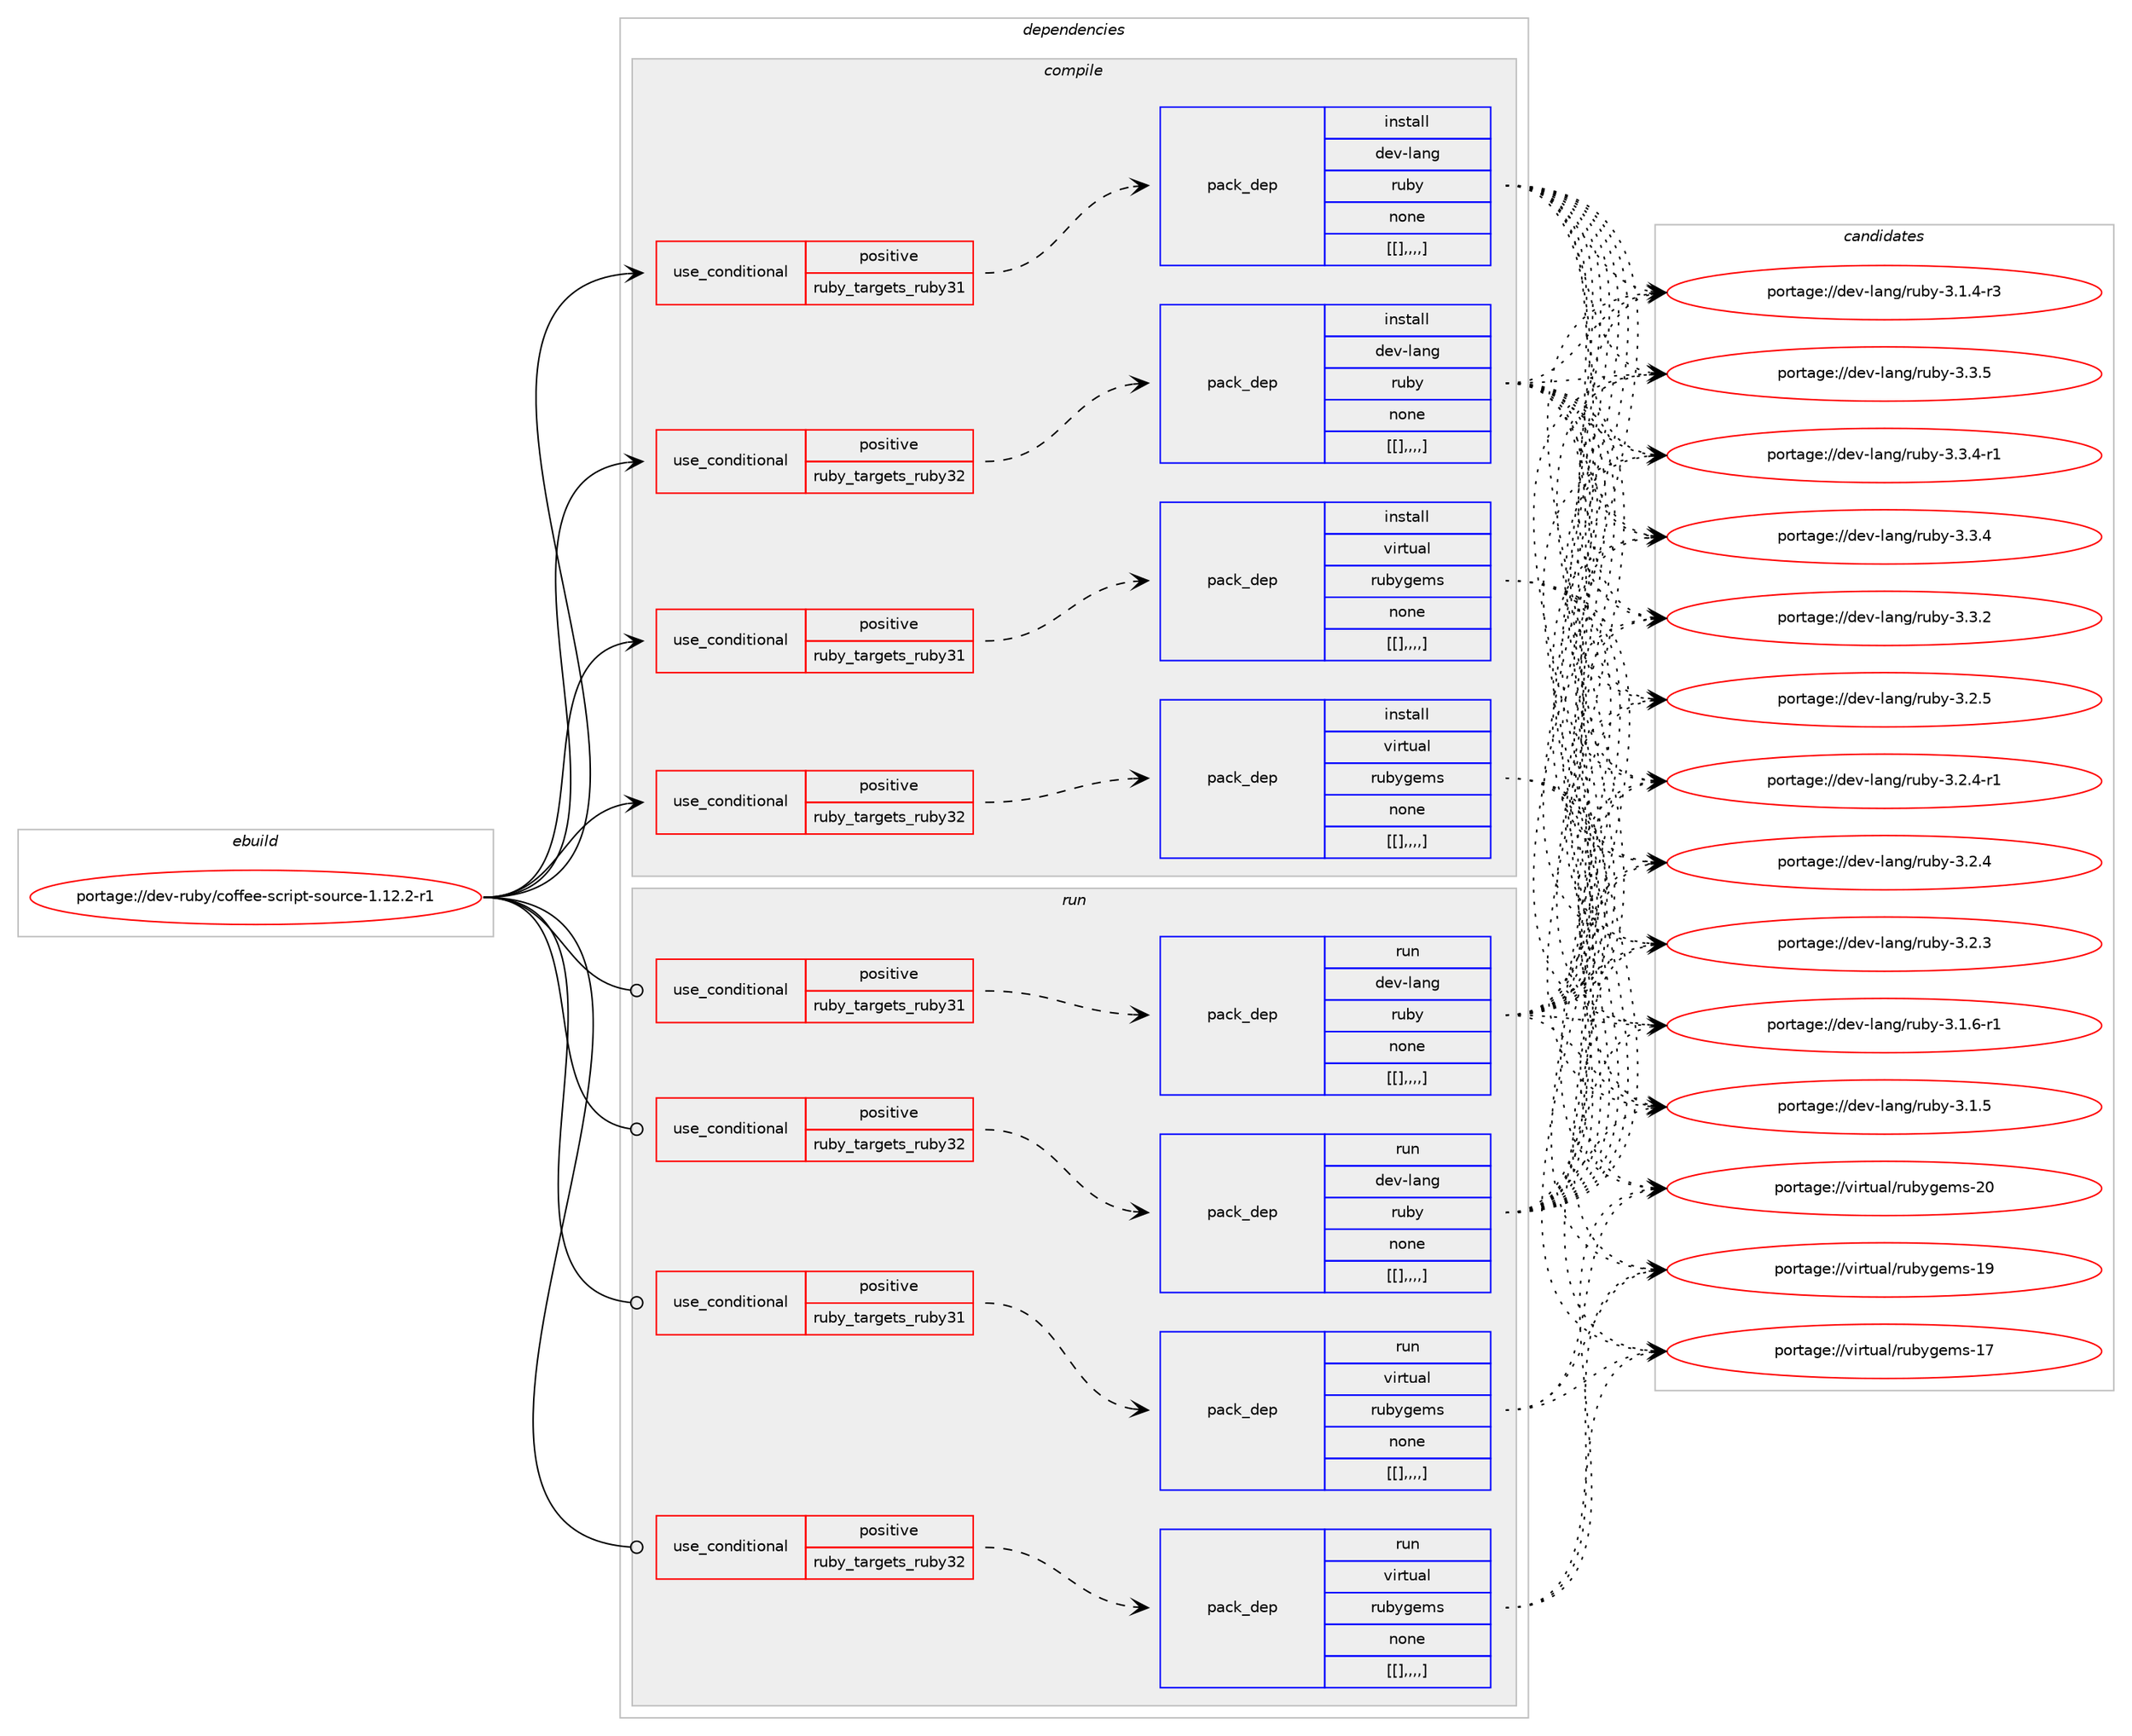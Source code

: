 digraph prolog {

# *************
# Graph options
# *************

newrank=true;
concentrate=true;
compound=true;
graph [rankdir=LR,fontname=Helvetica,fontsize=10,ranksep=1.5];#, ranksep=2.5, nodesep=0.2];
edge  [arrowhead=vee];
node  [fontname=Helvetica,fontsize=10];

# **********
# The ebuild
# **********

subgraph cluster_leftcol {
color=gray;
label=<<i>ebuild</i>>;
id [label="portage://dev-ruby/coffee-script-source-1.12.2-r1", color=red, width=4, href="../dev-ruby/coffee-script-source-1.12.2-r1.svg"];
}

# ****************
# The dependencies
# ****************

subgraph cluster_midcol {
color=gray;
label=<<i>dependencies</i>>;
subgraph cluster_compile {
fillcolor="#eeeeee";
style=filled;
label=<<i>compile</i>>;
subgraph cond46923 {
dependency181995 [label=<<TABLE BORDER="0" CELLBORDER="1" CELLSPACING="0" CELLPADDING="4"><TR><TD ROWSPAN="3" CELLPADDING="10">use_conditional</TD></TR><TR><TD>positive</TD></TR><TR><TD>ruby_targets_ruby31</TD></TR></TABLE>>, shape=none, color=red];
subgraph pack133786 {
dependency181996 [label=<<TABLE BORDER="0" CELLBORDER="1" CELLSPACING="0" CELLPADDING="4" WIDTH="220"><TR><TD ROWSPAN="6" CELLPADDING="30">pack_dep</TD></TR><TR><TD WIDTH="110">install</TD></TR><TR><TD>dev-lang</TD></TR><TR><TD>ruby</TD></TR><TR><TD>none</TD></TR><TR><TD>[[],,,,]</TD></TR></TABLE>>, shape=none, color=blue];
}
dependency181995:e -> dependency181996:w [weight=20,style="dashed",arrowhead="vee"];
}
id:e -> dependency181995:w [weight=20,style="solid",arrowhead="vee"];
subgraph cond46924 {
dependency181997 [label=<<TABLE BORDER="0" CELLBORDER="1" CELLSPACING="0" CELLPADDING="4"><TR><TD ROWSPAN="3" CELLPADDING="10">use_conditional</TD></TR><TR><TD>positive</TD></TR><TR><TD>ruby_targets_ruby31</TD></TR></TABLE>>, shape=none, color=red];
subgraph pack133787 {
dependency181998 [label=<<TABLE BORDER="0" CELLBORDER="1" CELLSPACING="0" CELLPADDING="4" WIDTH="220"><TR><TD ROWSPAN="6" CELLPADDING="30">pack_dep</TD></TR><TR><TD WIDTH="110">install</TD></TR><TR><TD>virtual</TD></TR><TR><TD>rubygems</TD></TR><TR><TD>none</TD></TR><TR><TD>[[],,,,]</TD></TR></TABLE>>, shape=none, color=blue];
}
dependency181997:e -> dependency181998:w [weight=20,style="dashed",arrowhead="vee"];
}
id:e -> dependency181997:w [weight=20,style="solid",arrowhead="vee"];
subgraph cond46925 {
dependency181999 [label=<<TABLE BORDER="0" CELLBORDER="1" CELLSPACING="0" CELLPADDING="4"><TR><TD ROWSPAN="3" CELLPADDING="10">use_conditional</TD></TR><TR><TD>positive</TD></TR><TR><TD>ruby_targets_ruby32</TD></TR></TABLE>>, shape=none, color=red];
subgraph pack133788 {
dependency182000 [label=<<TABLE BORDER="0" CELLBORDER="1" CELLSPACING="0" CELLPADDING="4" WIDTH="220"><TR><TD ROWSPAN="6" CELLPADDING="30">pack_dep</TD></TR><TR><TD WIDTH="110">install</TD></TR><TR><TD>dev-lang</TD></TR><TR><TD>ruby</TD></TR><TR><TD>none</TD></TR><TR><TD>[[],,,,]</TD></TR></TABLE>>, shape=none, color=blue];
}
dependency181999:e -> dependency182000:w [weight=20,style="dashed",arrowhead="vee"];
}
id:e -> dependency181999:w [weight=20,style="solid",arrowhead="vee"];
subgraph cond46926 {
dependency182001 [label=<<TABLE BORDER="0" CELLBORDER="1" CELLSPACING="0" CELLPADDING="4"><TR><TD ROWSPAN="3" CELLPADDING="10">use_conditional</TD></TR><TR><TD>positive</TD></TR><TR><TD>ruby_targets_ruby32</TD></TR></TABLE>>, shape=none, color=red];
subgraph pack133789 {
dependency182002 [label=<<TABLE BORDER="0" CELLBORDER="1" CELLSPACING="0" CELLPADDING="4" WIDTH="220"><TR><TD ROWSPAN="6" CELLPADDING="30">pack_dep</TD></TR><TR><TD WIDTH="110">install</TD></TR><TR><TD>virtual</TD></TR><TR><TD>rubygems</TD></TR><TR><TD>none</TD></TR><TR><TD>[[],,,,]</TD></TR></TABLE>>, shape=none, color=blue];
}
dependency182001:e -> dependency182002:w [weight=20,style="dashed",arrowhead="vee"];
}
id:e -> dependency182001:w [weight=20,style="solid",arrowhead="vee"];
}
subgraph cluster_compileandrun {
fillcolor="#eeeeee";
style=filled;
label=<<i>compile and run</i>>;
}
subgraph cluster_run {
fillcolor="#eeeeee";
style=filled;
label=<<i>run</i>>;
subgraph cond46927 {
dependency182003 [label=<<TABLE BORDER="0" CELLBORDER="1" CELLSPACING="0" CELLPADDING="4"><TR><TD ROWSPAN="3" CELLPADDING="10">use_conditional</TD></TR><TR><TD>positive</TD></TR><TR><TD>ruby_targets_ruby31</TD></TR></TABLE>>, shape=none, color=red];
subgraph pack133790 {
dependency182004 [label=<<TABLE BORDER="0" CELLBORDER="1" CELLSPACING="0" CELLPADDING="4" WIDTH="220"><TR><TD ROWSPAN="6" CELLPADDING="30">pack_dep</TD></TR><TR><TD WIDTH="110">run</TD></TR><TR><TD>dev-lang</TD></TR><TR><TD>ruby</TD></TR><TR><TD>none</TD></TR><TR><TD>[[],,,,]</TD></TR></TABLE>>, shape=none, color=blue];
}
dependency182003:e -> dependency182004:w [weight=20,style="dashed",arrowhead="vee"];
}
id:e -> dependency182003:w [weight=20,style="solid",arrowhead="odot"];
subgraph cond46928 {
dependency182005 [label=<<TABLE BORDER="0" CELLBORDER="1" CELLSPACING="0" CELLPADDING="4"><TR><TD ROWSPAN="3" CELLPADDING="10">use_conditional</TD></TR><TR><TD>positive</TD></TR><TR><TD>ruby_targets_ruby31</TD></TR></TABLE>>, shape=none, color=red];
subgraph pack133791 {
dependency182006 [label=<<TABLE BORDER="0" CELLBORDER="1" CELLSPACING="0" CELLPADDING="4" WIDTH="220"><TR><TD ROWSPAN="6" CELLPADDING="30">pack_dep</TD></TR><TR><TD WIDTH="110">run</TD></TR><TR><TD>virtual</TD></TR><TR><TD>rubygems</TD></TR><TR><TD>none</TD></TR><TR><TD>[[],,,,]</TD></TR></TABLE>>, shape=none, color=blue];
}
dependency182005:e -> dependency182006:w [weight=20,style="dashed",arrowhead="vee"];
}
id:e -> dependency182005:w [weight=20,style="solid",arrowhead="odot"];
subgraph cond46929 {
dependency182007 [label=<<TABLE BORDER="0" CELLBORDER="1" CELLSPACING="0" CELLPADDING="4"><TR><TD ROWSPAN="3" CELLPADDING="10">use_conditional</TD></TR><TR><TD>positive</TD></TR><TR><TD>ruby_targets_ruby32</TD></TR></TABLE>>, shape=none, color=red];
subgraph pack133792 {
dependency182008 [label=<<TABLE BORDER="0" CELLBORDER="1" CELLSPACING="0" CELLPADDING="4" WIDTH="220"><TR><TD ROWSPAN="6" CELLPADDING="30">pack_dep</TD></TR><TR><TD WIDTH="110">run</TD></TR><TR><TD>dev-lang</TD></TR><TR><TD>ruby</TD></TR><TR><TD>none</TD></TR><TR><TD>[[],,,,]</TD></TR></TABLE>>, shape=none, color=blue];
}
dependency182007:e -> dependency182008:w [weight=20,style="dashed",arrowhead="vee"];
}
id:e -> dependency182007:w [weight=20,style="solid",arrowhead="odot"];
subgraph cond46930 {
dependency182009 [label=<<TABLE BORDER="0" CELLBORDER="1" CELLSPACING="0" CELLPADDING="4"><TR><TD ROWSPAN="3" CELLPADDING="10">use_conditional</TD></TR><TR><TD>positive</TD></TR><TR><TD>ruby_targets_ruby32</TD></TR></TABLE>>, shape=none, color=red];
subgraph pack133793 {
dependency182010 [label=<<TABLE BORDER="0" CELLBORDER="1" CELLSPACING="0" CELLPADDING="4" WIDTH="220"><TR><TD ROWSPAN="6" CELLPADDING="30">pack_dep</TD></TR><TR><TD WIDTH="110">run</TD></TR><TR><TD>virtual</TD></TR><TR><TD>rubygems</TD></TR><TR><TD>none</TD></TR><TR><TD>[[],,,,]</TD></TR></TABLE>>, shape=none, color=blue];
}
dependency182009:e -> dependency182010:w [weight=20,style="dashed",arrowhead="vee"];
}
id:e -> dependency182009:w [weight=20,style="solid",arrowhead="odot"];
}
}

# **************
# The candidates
# **************

subgraph cluster_choices {
rank=same;
color=gray;
label=<<i>candidates</i>>;

subgraph choice133786 {
color=black;
nodesep=1;
choice10010111845108971101034711411798121455146514653 [label="portage://dev-lang/ruby-3.3.5", color=red, width=4,href="../dev-lang/ruby-3.3.5.svg"];
choice100101118451089711010347114117981214551465146524511449 [label="portage://dev-lang/ruby-3.3.4-r1", color=red, width=4,href="../dev-lang/ruby-3.3.4-r1.svg"];
choice10010111845108971101034711411798121455146514652 [label="portage://dev-lang/ruby-3.3.4", color=red, width=4,href="../dev-lang/ruby-3.3.4.svg"];
choice10010111845108971101034711411798121455146514650 [label="portage://dev-lang/ruby-3.3.2", color=red, width=4,href="../dev-lang/ruby-3.3.2.svg"];
choice10010111845108971101034711411798121455146504653 [label="portage://dev-lang/ruby-3.2.5", color=red, width=4,href="../dev-lang/ruby-3.2.5.svg"];
choice100101118451089711010347114117981214551465046524511449 [label="portage://dev-lang/ruby-3.2.4-r1", color=red, width=4,href="../dev-lang/ruby-3.2.4-r1.svg"];
choice10010111845108971101034711411798121455146504652 [label="portage://dev-lang/ruby-3.2.4", color=red, width=4,href="../dev-lang/ruby-3.2.4.svg"];
choice10010111845108971101034711411798121455146504651 [label="portage://dev-lang/ruby-3.2.3", color=red, width=4,href="../dev-lang/ruby-3.2.3.svg"];
choice100101118451089711010347114117981214551464946544511449 [label="portage://dev-lang/ruby-3.1.6-r1", color=red, width=4,href="../dev-lang/ruby-3.1.6-r1.svg"];
choice10010111845108971101034711411798121455146494653 [label="portage://dev-lang/ruby-3.1.5", color=red, width=4,href="../dev-lang/ruby-3.1.5.svg"];
choice100101118451089711010347114117981214551464946524511451 [label="portage://dev-lang/ruby-3.1.4-r3", color=red, width=4,href="../dev-lang/ruby-3.1.4-r3.svg"];
dependency181996:e -> choice10010111845108971101034711411798121455146514653:w [style=dotted,weight="100"];
dependency181996:e -> choice100101118451089711010347114117981214551465146524511449:w [style=dotted,weight="100"];
dependency181996:e -> choice10010111845108971101034711411798121455146514652:w [style=dotted,weight="100"];
dependency181996:e -> choice10010111845108971101034711411798121455146514650:w [style=dotted,weight="100"];
dependency181996:e -> choice10010111845108971101034711411798121455146504653:w [style=dotted,weight="100"];
dependency181996:e -> choice100101118451089711010347114117981214551465046524511449:w [style=dotted,weight="100"];
dependency181996:e -> choice10010111845108971101034711411798121455146504652:w [style=dotted,weight="100"];
dependency181996:e -> choice10010111845108971101034711411798121455146504651:w [style=dotted,weight="100"];
dependency181996:e -> choice100101118451089711010347114117981214551464946544511449:w [style=dotted,weight="100"];
dependency181996:e -> choice10010111845108971101034711411798121455146494653:w [style=dotted,weight="100"];
dependency181996:e -> choice100101118451089711010347114117981214551464946524511451:w [style=dotted,weight="100"];
}
subgraph choice133787 {
color=black;
nodesep=1;
choice118105114116117971084711411798121103101109115455048 [label="portage://virtual/rubygems-20", color=red, width=4,href="../virtual/rubygems-20.svg"];
choice118105114116117971084711411798121103101109115454957 [label="portage://virtual/rubygems-19", color=red, width=4,href="../virtual/rubygems-19.svg"];
choice118105114116117971084711411798121103101109115454955 [label="portage://virtual/rubygems-17", color=red, width=4,href="../virtual/rubygems-17.svg"];
dependency181998:e -> choice118105114116117971084711411798121103101109115455048:w [style=dotted,weight="100"];
dependency181998:e -> choice118105114116117971084711411798121103101109115454957:w [style=dotted,weight="100"];
dependency181998:e -> choice118105114116117971084711411798121103101109115454955:w [style=dotted,weight="100"];
}
subgraph choice133788 {
color=black;
nodesep=1;
choice10010111845108971101034711411798121455146514653 [label="portage://dev-lang/ruby-3.3.5", color=red, width=4,href="../dev-lang/ruby-3.3.5.svg"];
choice100101118451089711010347114117981214551465146524511449 [label="portage://dev-lang/ruby-3.3.4-r1", color=red, width=4,href="../dev-lang/ruby-3.3.4-r1.svg"];
choice10010111845108971101034711411798121455146514652 [label="portage://dev-lang/ruby-3.3.4", color=red, width=4,href="../dev-lang/ruby-3.3.4.svg"];
choice10010111845108971101034711411798121455146514650 [label="portage://dev-lang/ruby-3.3.2", color=red, width=4,href="../dev-lang/ruby-3.3.2.svg"];
choice10010111845108971101034711411798121455146504653 [label="portage://dev-lang/ruby-3.2.5", color=red, width=4,href="../dev-lang/ruby-3.2.5.svg"];
choice100101118451089711010347114117981214551465046524511449 [label="portage://dev-lang/ruby-3.2.4-r1", color=red, width=4,href="../dev-lang/ruby-3.2.4-r1.svg"];
choice10010111845108971101034711411798121455146504652 [label="portage://dev-lang/ruby-3.2.4", color=red, width=4,href="../dev-lang/ruby-3.2.4.svg"];
choice10010111845108971101034711411798121455146504651 [label="portage://dev-lang/ruby-3.2.3", color=red, width=4,href="../dev-lang/ruby-3.2.3.svg"];
choice100101118451089711010347114117981214551464946544511449 [label="portage://dev-lang/ruby-3.1.6-r1", color=red, width=4,href="../dev-lang/ruby-3.1.6-r1.svg"];
choice10010111845108971101034711411798121455146494653 [label="portage://dev-lang/ruby-3.1.5", color=red, width=4,href="../dev-lang/ruby-3.1.5.svg"];
choice100101118451089711010347114117981214551464946524511451 [label="portage://dev-lang/ruby-3.1.4-r3", color=red, width=4,href="../dev-lang/ruby-3.1.4-r3.svg"];
dependency182000:e -> choice10010111845108971101034711411798121455146514653:w [style=dotted,weight="100"];
dependency182000:e -> choice100101118451089711010347114117981214551465146524511449:w [style=dotted,weight="100"];
dependency182000:e -> choice10010111845108971101034711411798121455146514652:w [style=dotted,weight="100"];
dependency182000:e -> choice10010111845108971101034711411798121455146514650:w [style=dotted,weight="100"];
dependency182000:e -> choice10010111845108971101034711411798121455146504653:w [style=dotted,weight="100"];
dependency182000:e -> choice100101118451089711010347114117981214551465046524511449:w [style=dotted,weight="100"];
dependency182000:e -> choice10010111845108971101034711411798121455146504652:w [style=dotted,weight="100"];
dependency182000:e -> choice10010111845108971101034711411798121455146504651:w [style=dotted,weight="100"];
dependency182000:e -> choice100101118451089711010347114117981214551464946544511449:w [style=dotted,weight="100"];
dependency182000:e -> choice10010111845108971101034711411798121455146494653:w [style=dotted,weight="100"];
dependency182000:e -> choice100101118451089711010347114117981214551464946524511451:w [style=dotted,weight="100"];
}
subgraph choice133789 {
color=black;
nodesep=1;
choice118105114116117971084711411798121103101109115455048 [label="portage://virtual/rubygems-20", color=red, width=4,href="../virtual/rubygems-20.svg"];
choice118105114116117971084711411798121103101109115454957 [label="portage://virtual/rubygems-19", color=red, width=4,href="../virtual/rubygems-19.svg"];
choice118105114116117971084711411798121103101109115454955 [label="portage://virtual/rubygems-17", color=red, width=4,href="../virtual/rubygems-17.svg"];
dependency182002:e -> choice118105114116117971084711411798121103101109115455048:w [style=dotted,weight="100"];
dependency182002:e -> choice118105114116117971084711411798121103101109115454957:w [style=dotted,weight="100"];
dependency182002:e -> choice118105114116117971084711411798121103101109115454955:w [style=dotted,weight="100"];
}
subgraph choice133790 {
color=black;
nodesep=1;
choice10010111845108971101034711411798121455146514653 [label="portage://dev-lang/ruby-3.3.5", color=red, width=4,href="../dev-lang/ruby-3.3.5.svg"];
choice100101118451089711010347114117981214551465146524511449 [label="portage://dev-lang/ruby-3.3.4-r1", color=red, width=4,href="../dev-lang/ruby-3.3.4-r1.svg"];
choice10010111845108971101034711411798121455146514652 [label="portage://dev-lang/ruby-3.3.4", color=red, width=4,href="../dev-lang/ruby-3.3.4.svg"];
choice10010111845108971101034711411798121455146514650 [label="portage://dev-lang/ruby-3.3.2", color=red, width=4,href="../dev-lang/ruby-3.3.2.svg"];
choice10010111845108971101034711411798121455146504653 [label="portage://dev-lang/ruby-3.2.5", color=red, width=4,href="../dev-lang/ruby-3.2.5.svg"];
choice100101118451089711010347114117981214551465046524511449 [label="portage://dev-lang/ruby-3.2.4-r1", color=red, width=4,href="../dev-lang/ruby-3.2.4-r1.svg"];
choice10010111845108971101034711411798121455146504652 [label="portage://dev-lang/ruby-3.2.4", color=red, width=4,href="../dev-lang/ruby-3.2.4.svg"];
choice10010111845108971101034711411798121455146504651 [label="portage://dev-lang/ruby-3.2.3", color=red, width=4,href="../dev-lang/ruby-3.2.3.svg"];
choice100101118451089711010347114117981214551464946544511449 [label="portage://dev-lang/ruby-3.1.6-r1", color=red, width=4,href="../dev-lang/ruby-3.1.6-r1.svg"];
choice10010111845108971101034711411798121455146494653 [label="portage://dev-lang/ruby-3.1.5", color=red, width=4,href="../dev-lang/ruby-3.1.5.svg"];
choice100101118451089711010347114117981214551464946524511451 [label="portage://dev-lang/ruby-3.1.4-r3", color=red, width=4,href="../dev-lang/ruby-3.1.4-r3.svg"];
dependency182004:e -> choice10010111845108971101034711411798121455146514653:w [style=dotted,weight="100"];
dependency182004:e -> choice100101118451089711010347114117981214551465146524511449:w [style=dotted,weight="100"];
dependency182004:e -> choice10010111845108971101034711411798121455146514652:w [style=dotted,weight="100"];
dependency182004:e -> choice10010111845108971101034711411798121455146514650:w [style=dotted,weight="100"];
dependency182004:e -> choice10010111845108971101034711411798121455146504653:w [style=dotted,weight="100"];
dependency182004:e -> choice100101118451089711010347114117981214551465046524511449:w [style=dotted,weight="100"];
dependency182004:e -> choice10010111845108971101034711411798121455146504652:w [style=dotted,weight="100"];
dependency182004:e -> choice10010111845108971101034711411798121455146504651:w [style=dotted,weight="100"];
dependency182004:e -> choice100101118451089711010347114117981214551464946544511449:w [style=dotted,weight="100"];
dependency182004:e -> choice10010111845108971101034711411798121455146494653:w [style=dotted,weight="100"];
dependency182004:e -> choice100101118451089711010347114117981214551464946524511451:w [style=dotted,weight="100"];
}
subgraph choice133791 {
color=black;
nodesep=1;
choice118105114116117971084711411798121103101109115455048 [label="portage://virtual/rubygems-20", color=red, width=4,href="../virtual/rubygems-20.svg"];
choice118105114116117971084711411798121103101109115454957 [label="portage://virtual/rubygems-19", color=red, width=4,href="../virtual/rubygems-19.svg"];
choice118105114116117971084711411798121103101109115454955 [label="portage://virtual/rubygems-17", color=red, width=4,href="../virtual/rubygems-17.svg"];
dependency182006:e -> choice118105114116117971084711411798121103101109115455048:w [style=dotted,weight="100"];
dependency182006:e -> choice118105114116117971084711411798121103101109115454957:w [style=dotted,weight="100"];
dependency182006:e -> choice118105114116117971084711411798121103101109115454955:w [style=dotted,weight="100"];
}
subgraph choice133792 {
color=black;
nodesep=1;
choice10010111845108971101034711411798121455146514653 [label="portage://dev-lang/ruby-3.3.5", color=red, width=4,href="../dev-lang/ruby-3.3.5.svg"];
choice100101118451089711010347114117981214551465146524511449 [label="portage://dev-lang/ruby-3.3.4-r1", color=red, width=4,href="../dev-lang/ruby-3.3.4-r1.svg"];
choice10010111845108971101034711411798121455146514652 [label="portage://dev-lang/ruby-3.3.4", color=red, width=4,href="../dev-lang/ruby-3.3.4.svg"];
choice10010111845108971101034711411798121455146514650 [label="portage://dev-lang/ruby-3.3.2", color=red, width=4,href="../dev-lang/ruby-3.3.2.svg"];
choice10010111845108971101034711411798121455146504653 [label="portage://dev-lang/ruby-3.2.5", color=red, width=4,href="../dev-lang/ruby-3.2.5.svg"];
choice100101118451089711010347114117981214551465046524511449 [label="portage://dev-lang/ruby-3.2.4-r1", color=red, width=4,href="../dev-lang/ruby-3.2.4-r1.svg"];
choice10010111845108971101034711411798121455146504652 [label="portage://dev-lang/ruby-3.2.4", color=red, width=4,href="../dev-lang/ruby-3.2.4.svg"];
choice10010111845108971101034711411798121455146504651 [label="portage://dev-lang/ruby-3.2.3", color=red, width=4,href="../dev-lang/ruby-3.2.3.svg"];
choice100101118451089711010347114117981214551464946544511449 [label="portage://dev-lang/ruby-3.1.6-r1", color=red, width=4,href="../dev-lang/ruby-3.1.6-r1.svg"];
choice10010111845108971101034711411798121455146494653 [label="portage://dev-lang/ruby-3.1.5", color=red, width=4,href="../dev-lang/ruby-3.1.5.svg"];
choice100101118451089711010347114117981214551464946524511451 [label="portage://dev-lang/ruby-3.1.4-r3", color=red, width=4,href="../dev-lang/ruby-3.1.4-r3.svg"];
dependency182008:e -> choice10010111845108971101034711411798121455146514653:w [style=dotted,weight="100"];
dependency182008:e -> choice100101118451089711010347114117981214551465146524511449:w [style=dotted,weight="100"];
dependency182008:e -> choice10010111845108971101034711411798121455146514652:w [style=dotted,weight="100"];
dependency182008:e -> choice10010111845108971101034711411798121455146514650:w [style=dotted,weight="100"];
dependency182008:e -> choice10010111845108971101034711411798121455146504653:w [style=dotted,weight="100"];
dependency182008:e -> choice100101118451089711010347114117981214551465046524511449:w [style=dotted,weight="100"];
dependency182008:e -> choice10010111845108971101034711411798121455146504652:w [style=dotted,weight="100"];
dependency182008:e -> choice10010111845108971101034711411798121455146504651:w [style=dotted,weight="100"];
dependency182008:e -> choice100101118451089711010347114117981214551464946544511449:w [style=dotted,weight="100"];
dependency182008:e -> choice10010111845108971101034711411798121455146494653:w [style=dotted,weight="100"];
dependency182008:e -> choice100101118451089711010347114117981214551464946524511451:w [style=dotted,weight="100"];
}
subgraph choice133793 {
color=black;
nodesep=1;
choice118105114116117971084711411798121103101109115455048 [label="portage://virtual/rubygems-20", color=red, width=4,href="../virtual/rubygems-20.svg"];
choice118105114116117971084711411798121103101109115454957 [label="portage://virtual/rubygems-19", color=red, width=4,href="../virtual/rubygems-19.svg"];
choice118105114116117971084711411798121103101109115454955 [label="portage://virtual/rubygems-17", color=red, width=4,href="../virtual/rubygems-17.svg"];
dependency182010:e -> choice118105114116117971084711411798121103101109115455048:w [style=dotted,weight="100"];
dependency182010:e -> choice118105114116117971084711411798121103101109115454957:w [style=dotted,weight="100"];
dependency182010:e -> choice118105114116117971084711411798121103101109115454955:w [style=dotted,weight="100"];
}
}

}
